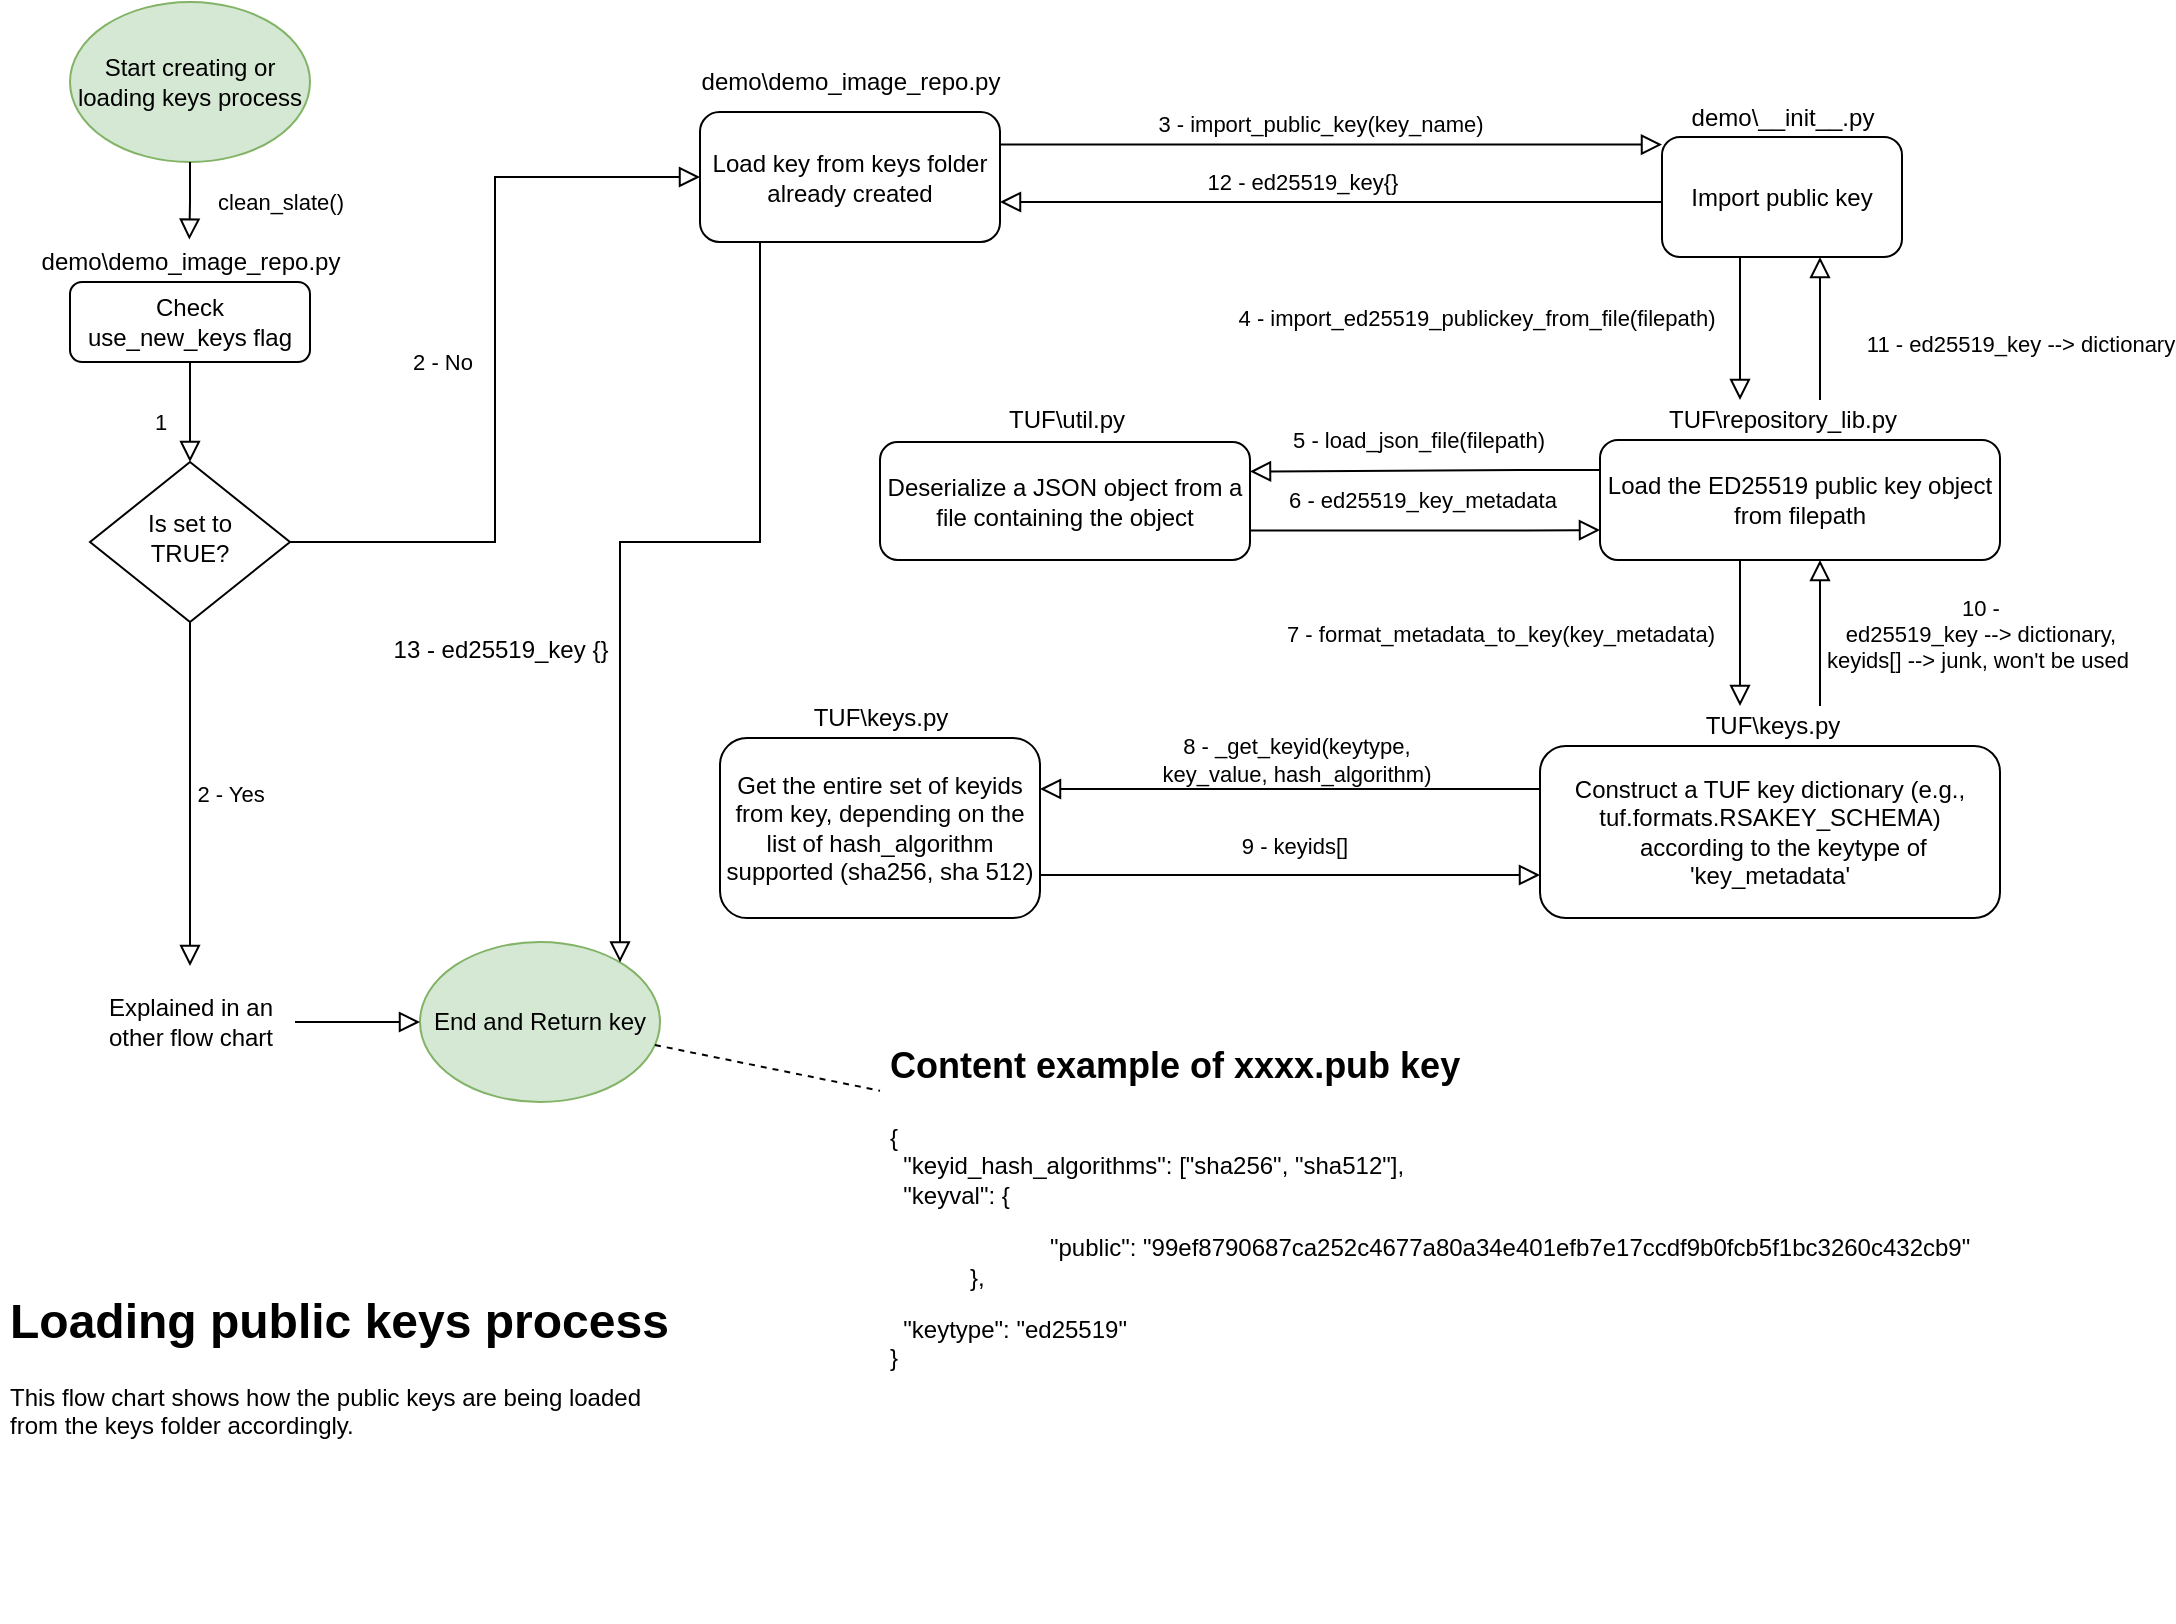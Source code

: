 <mxfile version="12.9.7" type="google"><diagram id="C5RBs43oDa-KdzZeNtuy" name="Page-1"><mxGraphModel dx="998" dy="548" grid="1" gridSize="10" guides="1" tooltips="1" connect="1" arrows="1" fold="1" page="1" pageScale="1" pageWidth="1169" pageHeight="827" math="0" shadow="0"><root><mxCell id="WIyWlLk6GJQsqaUBKTNV-0"/><mxCell id="WIyWlLk6GJQsqaUBKTNV-1" parent="WIyWlLk6GJQsqaUBKTNV-0"/><mxCell id="WIyWlLk6GJQsqaUBKTNV-2" value="1" style="rounded=0;html=1;jettySize=auto;orthogonalLoop=1;fontSize=11;endArrow=block;endFill=0;endSize=8;strokeWidth=1;shadow=0;labelBackgroundColor=none;edgeStyle=orthogonalEdgeStyle;" parent="WIyWlLk6GJQsqaUBKTNV-1" source="WIyWlLk6GJQsqaUBKTNV-3" target="WIyWlLk6GJQsqaUBKTNV-6" edge="1"><mxGeometry x="0.2" y="-15" relative="1" as="geometry"><mxPoint as="offset"/></mxGeometry></mxCell><mxCell id="WIyWlLk6GJQsqaUBKTNV-3" value="Check &lt;br&gt;use_new_keys flag" style="rounded=1;whiteSpace=wrap;html=1;fontSize=12;glass=0;strokeWidth=1;shadow=0;" parent="WIyWlLk6GJQsqaUBKTNV-1" vertex="1"><mxGeometry x="65" y="150" width="120" height="40" as="geometry"/></mxCell><mxCell id="WIyWlLk6GJQsqaUBKTNV-4" value="2 - Yes" style="rounded=0;html=1;jettySize=auto;orthogonalLoop=1;fontSize=11;endArrow=block;endFill=0;endSize=8;strokeWidth=1;shadow=0;labelBackgroundColor=none;edgeStyle=orthogonalEdgeStyle;entryX=0.5;entryY=0;entryDx=0;entryDy=0;" parent="WIyWlLk6GJQsqaUBKTNV-1" source="WIyWlLk6GJQsqaUBKTNV-6" edge="1" target="0DZZ910U0zPqjJpwKO_1-41"><mxGeometry y="20" relative="1" as="geometry"><mxPoint as="offset"/><mxPoint x="125" y="360" as="targetPoint"/></mxGeometry></mxCell><mxCell id="WIyWlLk6GJQsqaUBKTNV-5" value="2 - No" style="edgeStyle=orthogonalEdgeStyle;rounded=0;html=1;jettySize=auto;orthogonalLoop=1;fontSize=11;endArrow=block;endFill=0;endSize=8;strokeWidth=1;shadow=0;labelBackgroundColor=none;entryX=0;entryY=0.5;entryDx=0;entryDy=0;exitX=1;exitY=0.5;exitDx=0;exitDy=0;" parent="WIyWlLk6GJQsqaUBKTNV-1" source="WIyWlLk6GJQsqaUBKTNV-6" target="WIyWlLk6GJQsqaUBKTNV-7" edge="1"><mxGeometry x="-0.006" y="28" relative="1" as="geometry"><mxPoint x="1" as="offset"/><mxPoint x="200" y="280" as="sourcePoint"/><mxPoint x="330" y="280" as="targetPoint"/><Array as="points"/></mxGeometry></mxCell><mxCell id="WIyWlLk6GJQsqaUBKTNV-6" value="Is set to&lt;br&gt;TRUE?" style="rhombus;whiteSpace=wrap;html=1;shadow=0;fontFamily=Helvetica;fontSize=12;align=center;strokeWidth=1;spacing=6;spacingTop=-4;" parent="WIyWlLk6GJQsqaUBKTNV-1" vertex="1"><mxGeometry x="75" y="240" width="100" height="80" as="geometry"/></mxCell><mxCell id="WIyWlLk6GJQsqaUBKTNV-7" value="Load key from keys folder already created" style="rounded=1;whiteSpace=wrap;html=1;fontSize=12;glass=0;strokeWidth=1;shadow=0;" parent="WIyWlLk6GJQsqaUBKTNV-1" vertex="1"><mxGeometry x="380" y="65" width="150" height="65" as="geometry"/></mxCell><mxCell id="0DZZ910U0zPqjJpwKO_1-0" value="demo\demo_image_repo.py" style="text;html=1;align=center;verticalAlign=middle;resizable=0;points=[];autosize=1;" parent="WIyWlLk6GJQsqaUBKTNV-1" vertex="1"><mxGeometry x="40" y="130" width="170" height="20" as="geometry"/></mxCell><mxCell id="0DZZ910U0zPqjJpwKO_1-1" value="Start creating or loading keys process" style="ellipse;whiteSpace=wrap;html=1;fillColor=#d5e8d4;strokeColor=#82b366;" parent="WIyWlLk6GJQsqaUBKTNV-1" vertex="1"><mxGeometry x="65" y="10" width="120" height="80" as="geometry"/></mxCell><mxCell id="0DZZ910U0zPqjJpwKO_1-2" value="clean_slate()" style="rounded=0;html=1;jettySize=auto;orthogonalLoop=1;fontSize=11;endArrow=block;endFill=0;endSize=8;strokeWidth=1;shadow=0;labelBackgroundColor=none;edgeStyle=orthogonalEdgeStyle;exitX=0.5;exitY=1;exitDx=0;exitDy=0;entryX=0.498;entryY=-0.06;entryDx=0;entryDy=0;entryPerimeter=0;" parent="WIyWlLk6GJQsqaUBKTNV-1" source="0DZZ910U0zPqjJpwKO_1-1" target="0DZZ910U0zPqjJpwKO_1-0" edge="1"><mxGeometry x="0.031" y="45" relative="1" as="geometry"><mxPoint x="135" y="200" as="sourcePoint"/><mxPoint x="140" y="90" as="targetPoint"/><Array as="points"><mxPoint x="125" y="110"/><mxPoint x="125" y="110"/></Array><mxPoint y="-1" as="offset"/></mxGeometry></mxCell><mxCell id="0DZZ910U0zPqjJpwKO_1-3" value="End and Return key" style="ellipse;whiteSpace=wrap;html=1;fillColor=#d5e8d4;strokeColor=#82b366;" parent="WIyWlLk6GJQsqaUBKTNV-1" vertex="1"><mxGeometry x="240" y="480" width="120" height="80" as="geometry"/></mxCell><mxCell id="0DZZ910U0zPqjJpwKO_1-4" value="3 - import_public_key(key_name)" style="rounded=0;html=1;jettySize=auto;orthogonalLoop=1;fontSize=11;endArrow=block;endFill=0;endSize=8;strokeWidth=1;shadow=0;labelBackgroundColor=none;edgeStyle=orthogonalEdgeStyle;exitX=1;exitY=0.25;exitDx=0;exitDy=0;" parent="WIyWlLk6GJQsqaUBKTNV-1" source="WIyWlLk6GJQsqaUBKTNV-7" target="0DZZ910U0zPqjJpwKO_1-6" edge="1"><mxGeometry x="-0.03" y="10" relative="1" as="geometry"><mxPoint x="620" y="129" as="sourcePoint"/><mxPoint x="790" y="139" as="targetPoint"/><Array as="points"><mxPoint x="640" y="81"/><mxPoint x="640" y="81"/></Array><mxPoint as="offset"/></mxGeometry></mxCell><mxCell id="0DZZ910U0zPqjJpwKO_1-5" value="&lt;h1&gt;Loading public keys process&lt;/h1&gt;&lt;p&gt;This flow chart shows how the public keys are being loaded from the keys folder accordingly.&lt;/p&gt;" style="text;html=1;strokeColor=none;fillColor=none;spacing=5;spacingTop=-20;whiteSpace=wrap;overflow=hidden;rounded=0;" parent="WIyWlLk6GJQsqaUBKTNV-1" vertex="1"><mxGeometry x="30" y="650" width="340" height="170" as="geometry"/></mxCell><mxCell id="0DZZ910U0zPqjJpwKO_1-6" value="Import public key" style="rounded=1;whiteSpace=wrap;html=1;" parent="WIyWlLk6GJQsqaUBKTNV-1" vertex="1"><mxGeometry x="861" y="77.5" width="120" height="60" as="geometry"/></mxCell><mxCell id="0DZZ910U0zPqjJpwKO_1-7" value="demo\demo_image_repo.py" style="text;html=1;align=center;verticalAlign=middle;resizable=0;points=[];autosize=1;" parent="WIyWlLk6GJQsqaUBKTNV-1" vertex="1"><mxGeometry x="370" y="40" width="170" height="20" as="geometry"/></mxCell><mxCell id="0DZZ910U0zPqjJpwKO_1-8" value="demo\__init__.py" style="text;html=1;align=center;verticalAlign=middle;resizable=0;points=[];autosize=1;" parent="WIyWlLk6GJQsqaUBKTNV-1" vertex="1"><mxGeometry x="866" y="57.5" width="110" height="20" as="geometry"/></mxCell><mxCell id="0DZZ910U0zPqjJpwKO_1-9" value="Load the ED25519 public key object from filepath" style="rounded=1;whiteSpace=wrap;html=1;" parent="WIyWlLk6GJQsqaUBKTNV-1" vertex="1"><mxGeometry x="830" y="229" width="200" height="60" as="geometry"/></mxCell><mxCell id="0DZZ910U0zPqjJpwKO_1-10" value="4 - import_ed25519_publickey_from_file(filepath)" style="rounded=0;html=1;jettySize=auto;orthogonalLoop=1;fontSize=11;endArrow=block;endFill=0;endSize=8;strokeWidth=1;shadow=0;labelBackgroundColor=none;edgeStyle=orthogonalEdgeStyle;" parent="WIyWlLk6GJQsqaUBKTNV-1" source="0DZZ910U0zPqjJpwKO_1-6" target="0DZZ910U0zPqjJpwKO_1-11" edge="1"><mxGeometry x="-0.156" y="-132" relative="1" as="geometry"><mxPoint x="922" y="179" as="sourcePoint"/><mxPoint x="921" y="299" as="targetPoint"/><Array as="points"><mxPoint x="900" y="179"/><mxPoint x="900" y="179"/></Array><mxPoint as="offset"/></mxGeometry></mxCell><mxCell id="0DZZ910U0zPqjJpwKO_1-11" value="TUF\repository_lib.py" style="text;html=1;align=center;verticalAlign=middle;resizable=0;points=[];autosize=1;" parent="WIyWlLk6GJQsqaUBKTNV-1" vertex="1"><mxGeometry x="856" y="209" width="130" height="20" as="geometry"/></mxCell><mxCell id="0DZZ910U0zPqjJpwKO_1-16" value="5 - load_json_file(filepath)" style="rounded=0;html=1;jettySize=auto;orthogonalLoop=1;fontSize=11;endArrow=block;endFill=0;endSize=8;strokeWidth=1;shadow=0;labelBackgroundColor=none;edgeStyle=orthogonalEdgeStyle;exitX=0;exitY=0.25;exitDx=0;exitDy=0;entryX=1;entryY=0.25;entryDx=0;entryDy=0;" parent="WIyWlLk6GJQsqaUBKTNV-1" source="0DZZ910U0zPqjJpwKO_1-9" target="0DZZ910U0zPqjJpwKO_1-20" edge="1"><mxGeometry x="0.038" y="-15" relative="1" as="geometry"><mxPoint x="661" y="239" as="sourcePoint"/><mxPoint x="662" y="319" as="targetPoint"/><Array as="points"><mxPoint x="790" y="244"/><mxPoint x="790" y="244"/></Array><mxPoint as="offset"/></mxGeometry></mxCell><mxCell id="0DZZ910U0zPqjJpwKO_1-20" value="Deserialize a JSON object from a file containing the object" style="rounded=1;whiteSpace=wrap;html=1;" parent="WIyWlLk6GJQsqaUBKTNV-1" vertex="1"><mxGeometry x="470" y="230" width="185" height="59" as="geometry"/></mxCell><mxCell id="0DZZ910U0zPqjJpwKO_1-21" value="TUF\util.py" style="text;html=1;align=center;verticalAlign=middle;resizable=0;points=[];autosize=1;" parent="WIyWlLk6GJQsqaUBKTNV-1" vertex="1"><mxGeometry x="527.5" y="209" width="70" height="20" as="geometry"/></mxCell><mxCell id="0DZZ910U0zPqjJpwKO_1-22" value="6 - ed25519_key_metadata" style="rounded=0;html=1;jettySize=auto;orthogonalLoop=1;fontSize=11;endArrow=block;endFill=0;endSize=8;strokeWidth=1;shadow=0;labelBackgroundColor=none;edgeStyle=orthogonalEdgeStyle;exitX=1;exitY=0.75;exitDx=0;exitDy=0;entryX=0;entryY=0.75;entryDx=0;entryDy=0;" parent="WIyWlLk6GJQsqaUBKTNV-1" source="0DZZ910U0zPqjJpwKO_1-20" target="0DZZ910U0zPqjJpwKO_1-9" edge="1"><mxGeometry x="0.09" y="18" relative="1" as="geometry"><mxPoint x="856" y="369" as="sourcePoint"/><mxPoint x="700" y="369" as="targetPoint"/><Array as="points"><mxPoint x="790" y="274"/><mxPoint x="790" y="274"/></Array><mxPoint x="-10" y="3" as="offset"/></mxGeometry></mxCell><mxCell id="0DZZ910U0zPqjJpwKO_1-24" value="&lt;h1&gt;&lt;font style=&quot;font-size: 18px&quot;&gt;Content example of xxxx.pub key&lt;/font&gt;&lt;/h1&gt;&lt;p&gt;{&lt;br&gt;&amp;nbsp; &quot;keyid_hash_algorithms&quot;: [&quot;sha256&quot;, &quot;sha512&quot;],&amp;nbsp;&lt;br&gt;&amp;nbsp; &quot;keyval&quot;:&amp;nbsp;{&lt;br&gt;&lt;/p&gt;&lt;blockquote style=&quot;margin: 0px 0px 0px 40px ; border: none ; padding: 0px&quot;&gt;&lt;blockquote style=&quot;margin: 0px 0px 0px 40px ; border: none ; padding: 0px&quot;&gt;&quot;public&quot;: &quot;99ef8790687ca252c4677a80a34e401efb7e17ccdf9b0fcb5f1bc3260c432cb9&quot;&lt;/blockquote&gt;&lt;/blockquote&gt;&lt;blockquote style=&quot;margin: 0px 0px 0px 40px ; border: none ; padding: 0px&quot;&gt;},&amp;nbsp;&lt;/blockquote&gt;&lt;p&gt;&amp;nbsp; &quot;keytype&quot;: &quot;ed25519&quot;&lt;br&gt;}&lt;br&gt;&lt;/p&gt;" style="text;html=1;strokeColor=none;fillColor=none;spacing=5;spacingTop=-20;whiteSpace=wrap;overflow=hidden;rounded=0;" parent="WIyWlLk6GJQsqaUBKTNV-1" vertex="1"><mxGeometry x="470" y="520" width="550" height="180" as="geometry"/></mxCell><mxCell id="0DZZ910U0zPqjJpwKO_1-25" value="&lt;div&gt;Construct a TUF key dictionary (e.g., tuf.formats.RSAKEY_SCHEMA)&lt;/div&gt;&lt;div&gt;&amp;nbsp; &amp;nbsp; according to the keytype of 'key_metadata'&lt;/div&gt;" style="rounded=1;whiteSpace=wrap;html=1;" parent="WIyWlLk6GJQsqaUBKTNV-1" vertex="1"><mxGeometry x="800" y="382" width="230" height="86" as="geometry"/></mxCell><mxCell id="0DZZ910U0zPqjJpwKO_1-26" value="7 - format_metadata_to_key(key_metadata)" style="rounded=0;html=1;jettySize=auto;orthogonalLoop=1;fontSize=11;endArrow=block;endFill=0;endSize=8;strokeWidth=1;shadow=0;labelBackgroundColor=none;edgeStyle=orthogonalEdgeStyle;" parent="WIyWlLk6GJQsqaUBKTNV-1" source="0DZZ910U0zPqjJpwKO_1-9" target="0DZZ910U0zPqjJpwKO_1-27" edge="1"><mxGeometry y="-120" relative="1" as="geometry"><mxPoint x="920" y="319" as="sourcePoint"/><mxPoint x="920" y="319" as="targetPoint"/><Array as="points"><mxPoint x="900" y="309"/><mxPoint x="900" y="309"/></Array><mxPoint as="offset"/></mxGeometry></mxCell><mxCell id="0DZZ910U0zPqjJpwKO_1-27" value="TUF\keys.py" style="text;html=1;align=center;verticalAlign=middle;resizable=0;points=[];autosize=1;" parent="WIyWlLk6GJQsqaUBKTNV-1" vertex="1"><mxGeometry x="876" y="362" width="80" height="20" as="geometry"/></mxCell><mxCell id="0DZZ910U0zPqjJpwKO_1-28" value="8 - _get_keyid(keytype, &lt;br&gt;key_value, hash_algorithm)" style="rounded=0;html=1;jettySize=auto;orthogonalLoop=1;fontSize=11;endArrow=block;endFill=0;endSize=8;strokeWidth=1;shadow=0;labelBackgroundColor=none;edgeStyle=orthogonalEdgeStyle;exitX=0;exitY=0.25;exitDx=0;exitDy=0;" parent="WIyWlLk6GJQsqaUBKTNV-1" source="0DZZ910U0zPqjJpwKO_1-25" target="0DZZ910U0zPqjJpwKO_1-29" edge="1"><mxGeometry x="-0.02" y="-15" relative="1" as="geometry"><mxPoint x="760" y="377" as="sourcePoint"/><mxPoint x="561" y="452" as="targetPoint"/><Array as="points"><mxPoint x="740" y="404"/><mxPoint x="740" y="404"/></Array><mxPoint as="offset"/></mxGeometry></mxCell><mxCell id="0DZZ910U0zPqjJpwKO_1-29" value="Get the entire set of keyids from key, depending on the list of hash_algorithm supported (sha256, sha 512)" style="rounded=1;whiteSpace=wrap;html=1;" parent="WIyWlLk6GJQsqaUBKTNV-1" vertex="1"><mxGeometry x="390" y="378" width="160" height="90" as="geometry"/></mxCell><mxCell id="0DZZ910U0zPqjJpwKO_1-30" value="TUF\keys.py" style="text;html=1;align=center;verticalAlign=middle;resizable=0;points=[];autosize=1;" parent="WIyWlLk6GJQsqaUBKTNV-1" vertex="1"><mxGeometry x="430" y="358" width="80" height="20" as="geometry"/></mxCell><mxCell id="0DZZ910U0zPqjJpwKO_1-31" value="9 - keyids[]" style="rounded=0;html=1;jettySize=auto;orthogonalLoop=1;fontSize=11;endArrow=block;endFill=0;endSize=8;strokeWidth=1;shadow=0;labelBackgroundColor=none;edgeStyle=orthogonalEdgeStyle;entryX=0;entryY=0.75;entryDx=0;entryDy=0;" parent="WIyWlLk6GJQsqaUBKTNV-1" source="0DZZ910U0zPqjJpwKO_1-29" target="0DZZ910U0zPqjJpwKO_1-25" edge="1"><mxGeometry x="0.09" y="18" relative="1" as="geometry"><mxPoint x="755" y="502" as="sourcePoint"/><mxPoint x="760" y="407" as="targetPoint"/><Array as="points"><mxPoint x="674" y="447"/></Array><mxPoint x="-10" y="3" as="offset"/></mxGeometry></mxCell><mxCell id="0DZZ910U0zPqjJpwKO_1-33" value="10 - &lt;br&gt;ed25519_key --&amp;gt; dictionary, &lt;br&gt;keyids[] --&amp;gt; junk, won't be used&amp;nbsp;" style="rounded=0;html=1;jettySize=auto;orthogonalLoop=1;fontSize=11;endArrow=block;endFill=0;endSize=8;strokeWidth=1;shadow=0;labelBackgroundColor=none;edgeStyle=orthogonalEdgeStyle;" parent="WIyWlLk6GJQsqaUBKTNV-1" source="0DZZ910U0zPqjJpwKO_1-27" target="0DZZ910U0zPqjJpwKO_1-9" edge="1"><mxGeometry y="-80" relative="1" as="geometry"><mxPoint x="1130" y="329" as="sourcePoint"/><mxPoint x="1110" y="269" as="targetPoint"/><Array as="points"><mxPoint x="940" y="309"/><mxPoint x="940" y="309"/></Array><mxPoint as="offset"/></mxGeometry></mxCell><mxCell id="0DZZ910U0zPqjJpwKO_1-37" value="11 - ed25519_key --&amp;gt; dictionary" style="rounded=0;html=1;jettySize=auto;orthogonalLoop=1;fontSize=11;endArrow=block;endFill=0;endSize=8;strokeWidth=1;shadow=0;labelBackgroundColor=none;edgeStyle=orthogonalEdgeStyle;" parent="WIyWlLk6GJQsqaUBKTNV-1" source="0DZZ910U0zPqjJpwKO_1-11" target="0DZZ910U0zPqjJpwKO_1-6" edge="1"><mxGeometry x="-0.2" y="-100" relative="1" as="geometry"><mxPoint x="1040" y="199" as="sourcePoint"/><mxPoint x="950" y="299" as="targetPoint"/><Array as="points"><mxPoint x="940" y="199"/><mxPoint x="940" y="199"/></Array><mxPoint as="offset"/></mxGeometry></mxCell><mxCell id="0DZZ910U0zPqjJpwKO_1-39" value="12 - ed25519_key{}" style="rounded=0;html=1;jettySize=auto;orthogonalLoop=1;fontSize=11;endArrow=block;endFill=0;endSize=8;strokeWidth=1;shadow=0;labelBackgroundColor=none;edgeStyle=orthogonalEdgeStyle;" parent="WIyWlLk6GJQsqaUBKTNV-1" source="0DZZ910U0zPqjJpwKO_1-6" target="WIyWlLk6GJQsqaUBKTNV-7" edge="1"><mxGeometry x="0.333" y="-41" relative="1" as="geometry"><mxPoint x="790" y="138" as="sourcePoint"/><mxPoint x="590" y="-11" as="targetPoint"/><Array as="points"><mxPoint x="700" y="110"/><mxPoint x="700" y="110"/></Array><mxPoint x="40" y="31" as="offset"/></mxGeometry></mxCell><mxCell id="0DZZ910U0zPqjJpwKO_1-40" value="" style="endArrow=none;dashed=1;html=1;" edge="1" parent="WIyWlLk6GJQsqaUBKTNV-1" source="0DZZ910U0zPqjJpwKO_1-3" target="0DZZ910U0zPqjJpwKO_1-24"><mxGeometry width="50" height="50" relative="1" as="geometry"><mxPoint x="660" y="290" as="sourcePoint"/><mxPoint x="480" y="70" as="targetPoint"/></mxGeometry></mxCell><mxCell id="0DZZ910U0zPqjJpwKO_1-41" value="Explained in an other flow chart" style="text;html=1;strokeColor=none;fillColor=none;align=center;verticalAlign=middle;whiteSpace=wrap;rounded=0;" vertex="1" parent="WIyWlLk6GJQsqaUBKTNV-1"><mxGeometry x="72.5" y="492" width="105" height="56" as="geometry"/></mxCell><mxCell id="0DZZ910U0zPqjJpwKO_1-42" value="" style="edgeStyle=orthogonalEdgeStyle;rounded=0;html=1;jettySize=auto;orthogonalLoop=1;fontSize=11;endArrow=block;endFill=0;endSize=8;strokeWidth=1;shadow=0;labelBackgroundColor=none;" edge="1" parent="WIyWlLk6GJQsqaUBKTNV-1" source="0DZZ910U0zPqjJpwKO_1-41" target="0DZZ910U0zPqjJpwKO_1-3"><mxGeometry x="0.278" y="32" relative="1" as="geometry"><mxPoint x="-30" y="22" as="offset"/><mxPoint x="185" y="330" as="sourcePoint"/><mxPoint x="450" y="330" as="targetPoint"/><Array as="points"/></mxGeometry></mxCell><mxCell id="0DZZ910U0zPqjJpwKO_1-43" value="" style="edgeStyle=orthogonalEdgeStyle;rounded=0;html=1;jettySize=auto;orthogonalLoop=1;fontSize=11;endArrow=block;endFill=0;endSize=8;strokeWidth=1;shadow=0;labelBackgroundColor=none;" edge="1" parent="WIyWlLk6GJQsqaUBKTNV-1" source="WIyWlLk6GJQsqaUBKTNV-7" target="0DZZ910U0zPqjJpwKO_1-3"><mxGeometry x="0.278" y="32" relative="1" as="geometry"><mxPoint x="-30" y="22" as="offset"/><mxPoint x="187.5" y="429" as="sourcePoint"/><mxPoint x="290" y="429" as="targetPoint"/><Array as="points"><mxPoint x="410" y="280"/><mxPoint x="340" y="280"/></Array></mxGeometry></mxCell><mxCell id="0DZZ910U0zPqjJpwKO_1-44" value="13 - ed25519_key {}" style="text;html=1;align=center;verticalAlign=middle;resizable=0;points=[];" connectable="0" vertex="1" parent="0DZZ910U0zPqjJpwKO_1-43"><mxGeometry x="0.221" relative="1" as="geometry"><mxPoint x="-60" y="11" as="offset"/></mxGeometry></mxCell></root></mxGraphModel></diagram></mxfile>